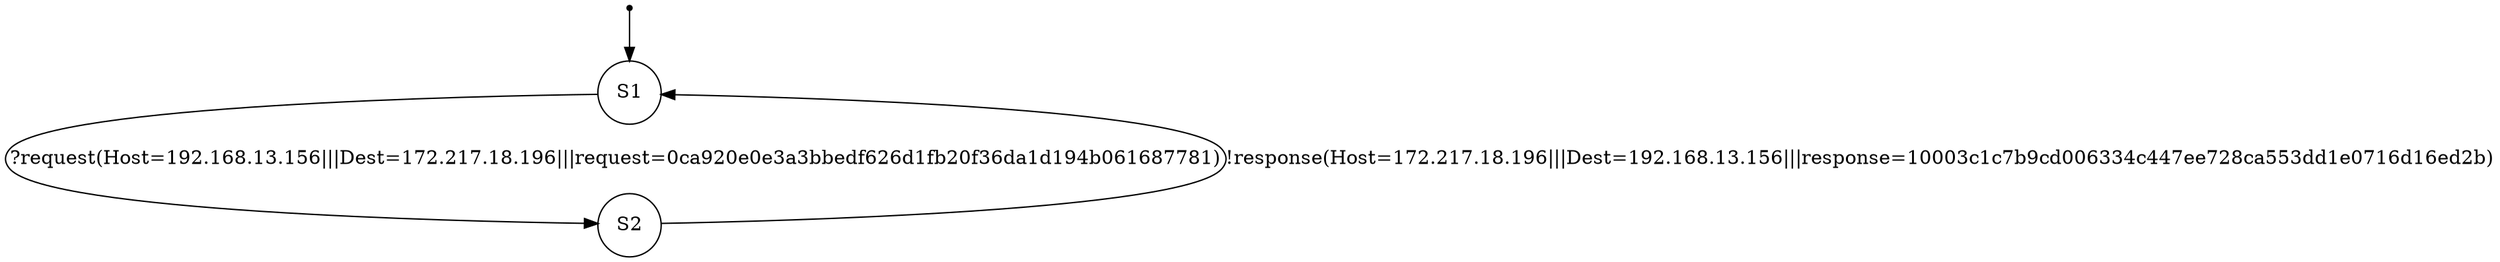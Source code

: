 digraph LTS {
S00[shape=point]
S1[label=S1,shape=circle];
S2[label=S2,shape=circle];
S00 -> S1
S1 -> S2[label ="?request(Host=192.168.13.156|||Dest=172.217.18.196|||request=0ca920e0e3a3bbedf626d1fb20f36da1d194b061687781)"];
S2 -> S1[label ="!response(Host=172.217.18.196|||Dest=192.168.13.156|||response=10003c1c7b9cd006334c447ee728ca553dd1e0716d16ed2b)"];
}
